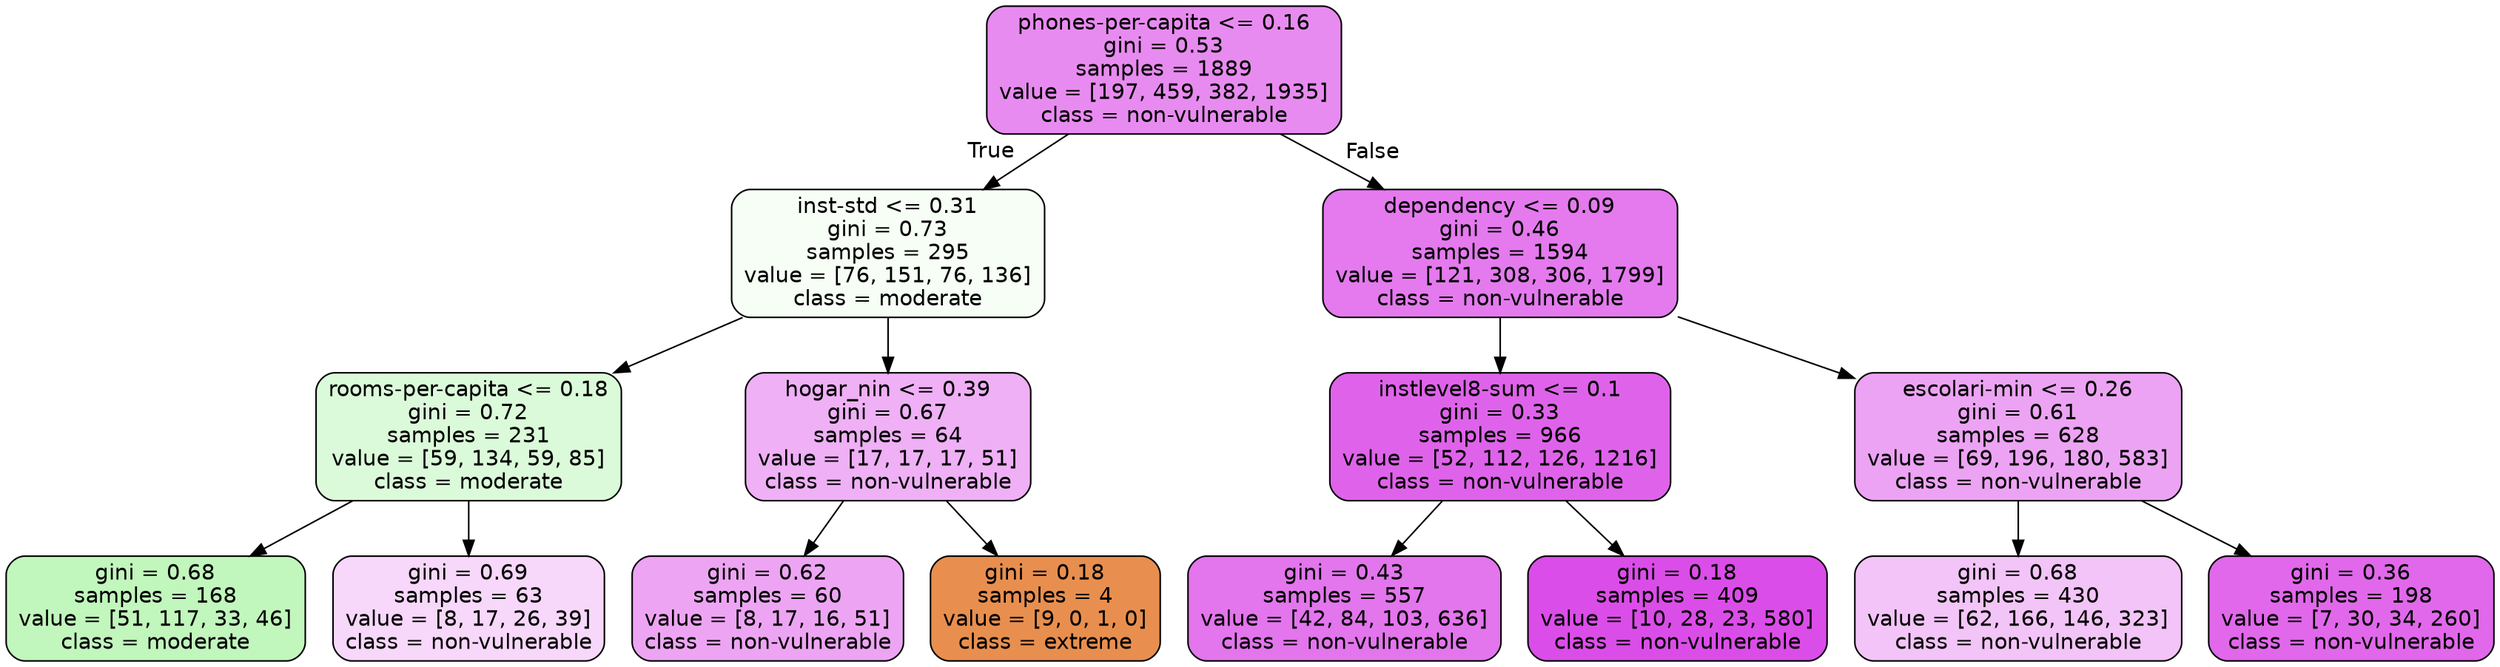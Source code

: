 digraph Tree {
node [shape=box, style="filled, rounded", color="black", fontname=helvetica] ;
edge [fontname=helvetica] ;
0 [label="phones-per-capita <= 0.16\ngini = 0.53\nsamples = 1889\nvalue = [197, 459, 382, 1935]\nclass = non-vulnerable", fillcolor="#e88bf0"] ;
1 [label="inst-std <= 0.31\ngini = 0.73\nsamples = 295\nvalue = [76, 151, 76, 136]\nclass = moderate", fillcolor="#f6fef5"] ;
0 -> 1 [labeldistance=2.5, labelangle=45, headlabel="True"] ;
2 [label="rooms-per-capita <= 0.18\ngini = 0.72\nsamples = 231\nvalue = [59, 134, 59, 85]\nclass = moderate", fillcolor="#dbfad9"] ;
1 -> 2 ;
3 [label="gini = 0.68\nsamples = 168\nvalue = [51, 117, 33, 46]\nclass = moderate", fillcolor="#c1f6bc"] ;
2 -> 3 ;
4 [label="gini = 0.69\nsamples = 63\nvalue = [8, 17, 26, 39]\nclass = non-vulnerable", fillcolor="#f7d7fa"] ;
2 -> 4 ;
5 [label="hogar_nin <= 0.39\ngini = 0.67\nsamples = 64\nvalue = [17, 17, 17, 51]\nclass = non-vulnerable", fillcolor="#efb0f5"] ;
1 -> 5 ;
6 [label="gini = 0.62\nsamples = 60\nvalue = [8, 17, 16, 51]\nclass = non-vulnerable", fillcolor="#eda5f3"] ;
5 -> 6 ;
7 [label="gini = 0.18\nsamples = 4\nvalue = [9, 0, 1, 0]\nclass = extreme", fillcolor="#e88f4f"] ;
5 -> 7 ;
8 [label="dependency <= 0.09\ngini = 0.46\nsamples = 1594\nvalue = [121, 308, 306, 1799]\nclass = non-vulnerable", fillcolor="#e47aee"] ;
0 -> 8 [labeldistance=2.5, labelangle=-45, headlabel="False"] ;
9 [label="instlevel8-sum <= 0.1\ngini = 0.33\nsamples = 966\nvalue = [52, 112, 126, 1216]\nclass = non-vulnerable", fillcolor="#df63ea"] ;
8 -> 9 ;
10 [label="gini = 0.43\nsamples = 557\nvalue = [42, 84, 103, 636]\nclass = non-vulnerable", fillcolor="#e375ed"] ;
9 -> 10 ;
11 [label="gini = 0.18\nsamples = 409\nvalue = [10, 28, 23, 580]\nclass = non-vulnerable", fillcolor="#db4de8"] ;
9 -> 11 ;
12 [label="escolari-min <= 0.26\ngini = 0.61\nsamples = 628\nvalue = [69, 196, 180, 583]\nclass = non-vulnerable", fillcolor="#eca3f3"] ;
8 -> 12 ;
13 [label="gini = 0.68\nsamples = 430\nvalue = [62, 166, 146, 323]\nclass = non-vulnerable", fillcolor="#f3c4f7"] ;
12 -> 13 ;
14 [label="gini = 0.36\nsamples = 198\nvalue = [7, 30, 34, 260]\nclass = non-vulnerable", fillcolor="#e168eb"] ;
12 -> 14 ;
}